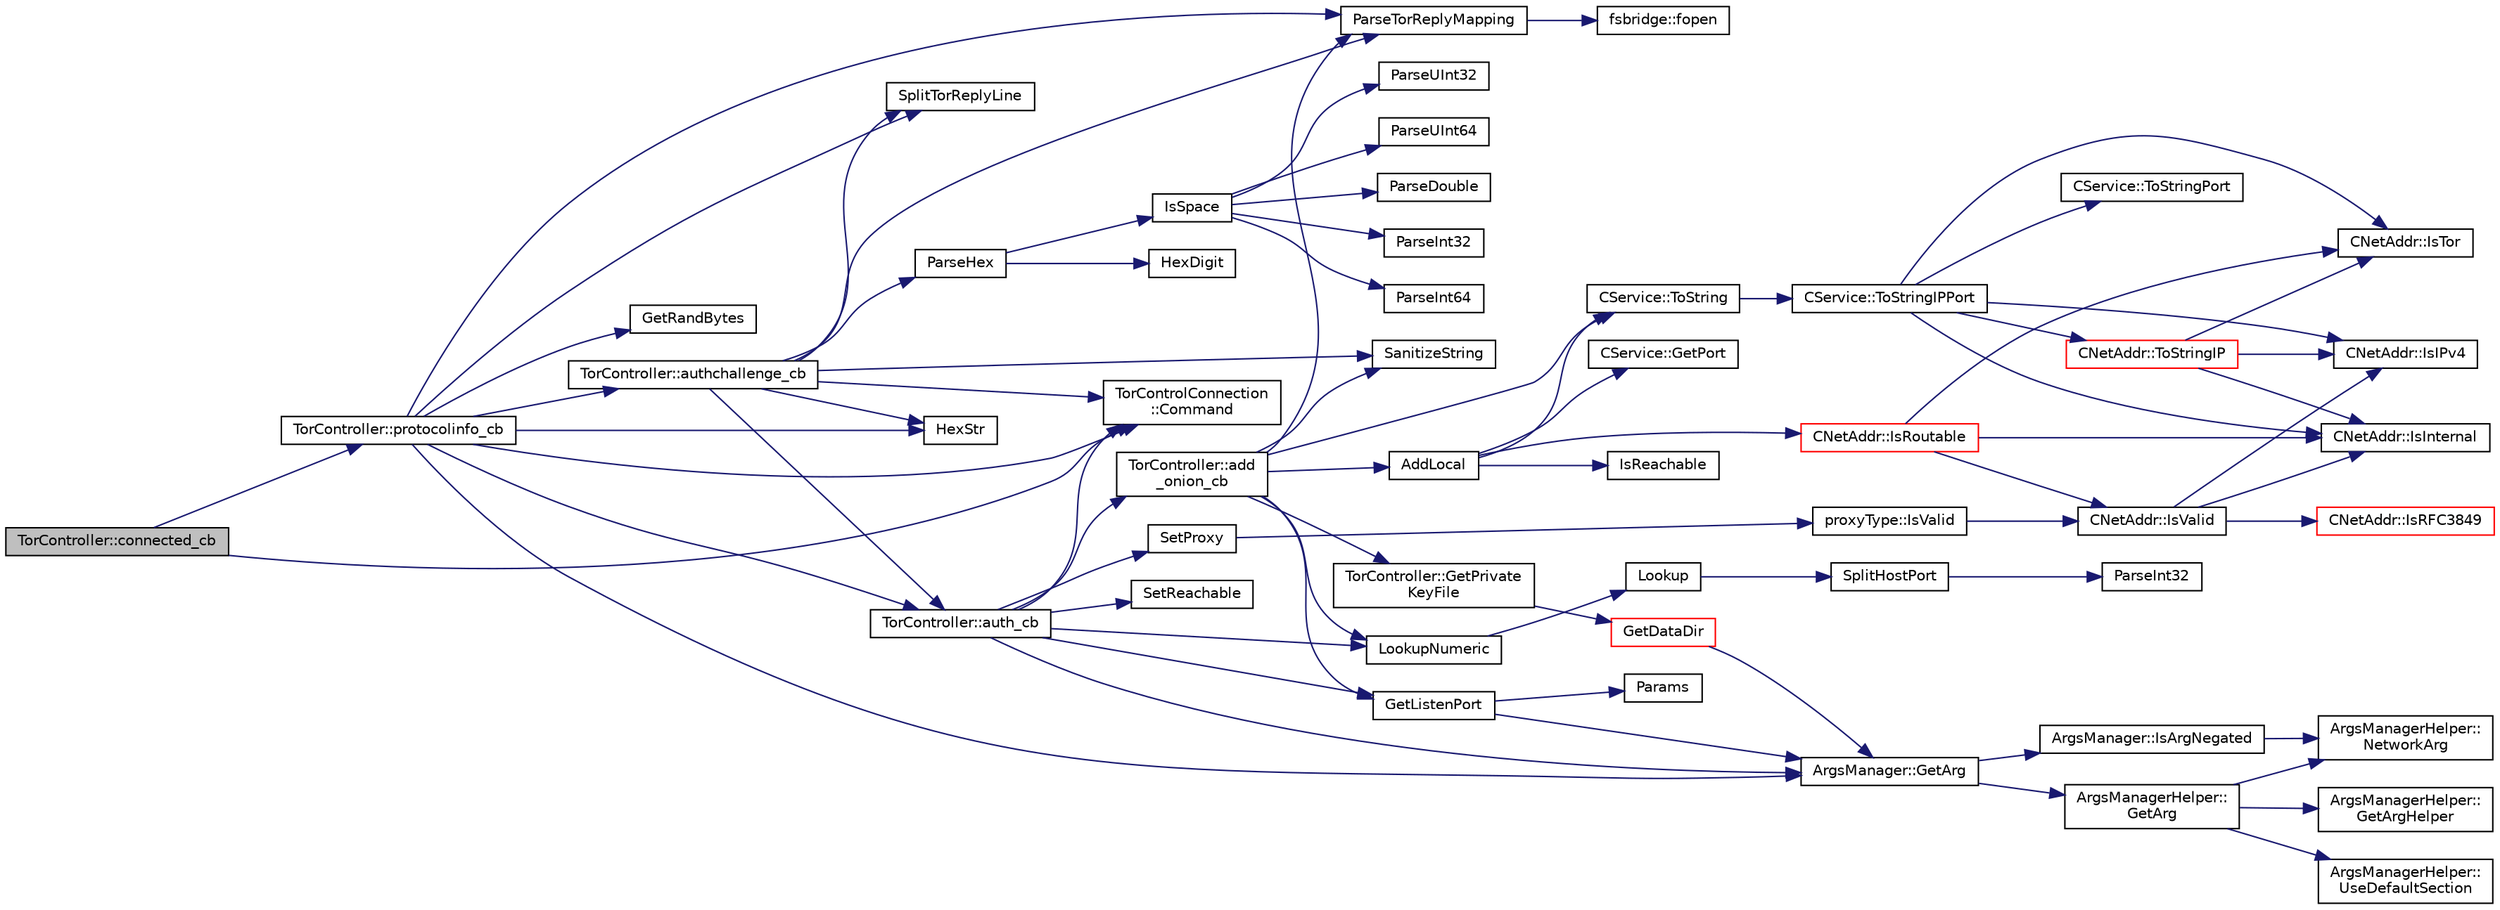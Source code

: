 digraph "TorController::connected_cb"
{
  edge [fontname="Helvetica",fontsize="10",labelfontname="Helvetica",labelfontsize="10"];
  node [fontname="Helvetica",fontsize="10",shape=record];
  rankdir="LR";
  Node1 [label="TorController::connected_cb",height=0.2,width=0.4,color="black", fillcolor="grey75", style="filled", fontcolor="black"];
  Node1 -> Node2 [color="midnightblue",fontsize="10",style="solid",fontname="Helvetica"];
  Node2 [label="TorControlConnection\l::Command",height=0.2,width=0.4,color="black", fillcolor="white", style="filled",URL="$class_tor_control_connection.html#a5d0292a1389bb0f78d15fe6c06a2baeb",tooltip="Send a command, register a handler for the reply. "];
  Node1 -> Node3 [color="midnightblue",fontsize="10",style="solid",fontname="Helvetica"];
  Node3 [label="TorController::protocolinfo_cb",height=0.2,width=0.4,color="black", fillcolor="white", style="filled",URL="$class_tor_controller.html#aee36fcd1cd60d7f4eb007d909894b1c3",tooltip="Callback for PROTOCOLINFO result. "];
  Node3 -> Node4 [color="midnightblue",fontsize="10",style="solid",fontname="Helvetica"];
  Node4 [label="SplitTorReplyLine",height=0.2,width=0.4,color="black", fillcolor="white", style="filled",URL="$torcontrol_8cpp.html#a3bcc380129e28cdd0d99f253477873b1"];
  Node3 -> Node5 [color="midnightblue",fontsize="10",style="solid",fontname="Helvetica"];
  Node5 [label="ParseTorReplyMapping",height=0.2,width=0.4,color="black", fillcolor="white", style="filled",URL="$torcontrol_8cpp.html#aef4e3c2281283409db7b0c878a6c2043",tooltip="Parse reply arguments in the form &#39;METHODS=COOKIE,SAFECOOKIE COOKIEFILE=\".../control_auth_cookie\"&#39;. "];
  Node5 -> Node6 [color="midnightblue",fontsize="10",style="solid",fontname="Helvetica"];
  Node6 [label="fsbridge::fopen",height=0.2,width=0.4,color="black", fillcolor="white", style="filled",URL="$namespacefsbridge.html#a19c84cec4ae9accfbc88a83e48f7ee92"];
  Node3 -> Node7 [color="midnightblue",fontsize="10",style="solid",fontname="Helvetica"];
  Node7 [label="ArgsManager::GetArg",height=0.2,width=0.4,color="black", fillcolor="white", style="filled",URL="$class_args_manager.html#a565c101a8d753ca2d71c7069a9d411c1",tooltip="Return string argument or default value. "];
  Node7 -> Node8 [color="midnightblue",fontsize="10",style="solid",fontname="Helvetica"];
  Node8 [label="ArgsManager::IsArgNegated",height=0.2,width=0.4,color="black", fillcolor="white", style="filled",URL="$class_args_manager.html#a279ccbf7bbe9de5dceb8c6bfd1736583",tooltip="Return true if the argument was originally passed as a negated option, i.e. "];
  Node8 -> Node9 [color="midnightblue",fontsize="10",style="solid",fontname="Helvetica"];
  Node9 [label="ArgsManagerHelper::\lNetworkArg",height=0.2,width=0.4,color="black", fillcolor="white", style="filled",URL="$class_args_manager_helper.html#a863ddbcfbd113cf88cf622a0a4e32c1d",tooltip="Convert regular argument into the network-specific setting. "];
  Node7 -> Node10 [color="midnightblue",fontsize="10",style="solid",fontname="Helvetica"];
  Node10 [label="ArgsManagerHelper::\lGetArg",height=0.2,width=0.4,color="black", fillcolor="white", style="filled",URL="$class_args_manager_helper.html#aa4f8f77dc468b29cffe50513c78a87cd"];
  Node10 -> Node11 [color="midnightblue",fontsize="10",style="solid",fontname="Helvetica"];
  Node11 [label="ArgsManagerHelper::\lGetArgHelper",height=0.2,width=0.4,color="black", fillcolor="white", style="filled",URL="$class_args_manager_helper.html#a1804a95992b4e10d04f0b92c53032b29",tooltip="Return true/false if an argument is set in a map, and also return the first (or last) of the possibly..."];
  Node10 -> Node9 [color="midnightblue",fontsize="10",style="solid",fontname="Helvetica"];
  Node10 -> Node12 [color="midnightblue",fontsize="10",style="solid",fontname="Helvetica"];
  Node12 [label="ArgsManagerHelper::\lUseDefaultSection",height=0.2,width=0.4,color="black", fillcolor="white", style="filled",URL="$class_args_manager_helper.html#a43f3488403e4f0433ade323e48008359",tooltip="Determine whether to use config settings in the default section, See also comments around ArgsManager..."];
  Node3 -> Node2 [color="midnightblue",fontsize="10",style="solid",fontname="Helvetica"];
  Node3 -> Node13 [color="midnightblue",fontsize="10",style="solid",fontname="Helvetica"];
  Node13 [label="TorController::auth_cb",height=0.2,width=0.4,color="black", fillcolor="white", style="filled",URL="$class_tor_controller.html#ae36bc33cb3088384517c68f71e9944ce",tooltip="Callback for AUTHENTICATE result. "];
  Node13 -> Node7 [color="midnightblue",fontsize="10",style="solid",fontname="Helvetica"];
  Node13 -> Node14 [color="midnightblue",fontsize="10",style="solid",fontname="Helvetica"];
  Node14 [label="LookupNumeric",height=0.2,width=0.4,color="black", fillcolor="white", style="filled",URL="$netbase_8cpp.html#a82f06e9cca43021fa1c4f234a7fe5e2a"];
  Node14 -> Node15 [color="midnightblue",fontsize="10",style="solid",fontname="Helvetica"];
  Node15 [label="Lookup",height=0.2,width=0.4,color="black", fillcolor="white", style="filled",URL="$netbase_8cpp.html#a56a2f4bcb9fb77b5efe358f804f642cc"];
  Node15 -> Node16 [color="midnightblue",fontsize="10",style="solid",fontname="Helvetica"];
  Node16 [label="SplitHostPort",height=0.2,width=0.4,color="black", fillcolor="white", style="filled",URL="$strencodings_8cpp.html#a1b1ce2ba1ffe40785e65ec3ad5a20e79"];
  Node16 -> Node17 [color="midnightblue",fontsize="10",style="solid",fontname="Helvetica"];
  Node17 [label="ParseInt32",height=0.2,width=0.4,color="black", fillcolor="white", style="filled",URL="$strencodings_8cpp.html#a880a215d9e931432b095084c756a49bb",tooltip="Convert string to signed 32-bit integer with strict parse error feedback. "];
  Node13 -> Node18 [color="midnightblue",fontsize="10",style="solid",fontname="Helvetica"];
  Node18 [label="SetProxy",height=0.2,width=0.4,color="black", fillcolor="white", style="filled",URL="$netbase_8cpp.html#afb67b4c7e1edb97af6f3edf4014491e9"];
  Node18 -> Node19 [color="midnightblue",fontsize="10",style="solid",fontname="Helvetica"];
  Node19 [label="proxyType::IsValid",height=0.2,width=0.4,color="black", fillcolor="white", style="filled",URL="$classproxy_type.html#a2d9ece3a71e623ae96475995beb53b2e"];
  Node19 -> Node20 [color="midnightblue",fontsize="10",style="solid",fontname="Helvetica"];
  Node20 [label="CNetAddr::IsValid",height=0.2,width=0.4,color="black", fillcolor="white", style="filled",URL="$class_c_net_addr.html#a52a1b506f07e5450057e12a8b5a7fbcd"];
  Node20 -> Node21 [color="midnightblue",fontsize="10",style="solid",fontname="Helvetica"];
  Node21 [label="CNetAddr::IsRFC3849",height=0.2,width=0.4,color="red", fillcolor="white", style="filled",URL="$class_c_net_addr.html#a639dff0ffea6ad930353784686def39b"];
  Node20 -> Node22 [color="midnightblue",fontsize="10",style="solid",fontname="Helvetica"];
  Node22 [label="CNetAddr::IsInternal",height=0.2,width=0.4,color="black", fillcolor="white", style="filled",URL="$class_c_net_addr.html#ab6a1988f734e2f0c4a67ebaefe8b01c8"];
  Node20 -> Node23 [color="midnightblue",fontsize="10",style="solid",fontname="Helvetica"];
  Node23 [label="CNetAddr::IsIPv4",height=0.2,width=0.4,color="black", fillcolor="white", style="filled",URL="$class_c_net_addr.html#a16ff4478f02f06f5a9a038a24d5da2f9"];
  Node13 -> Node24 [color="midnightblue",fontsize="10",style="solid",fontname="Helvetica"];
  Node24 [label="SetReachable",height=0.2,width=0.4,color="black", fillcolor="white", style="filled",URL="$net_8cpp.html#a88fcbb2797e33ab46f48251e4433746a",tooltip="Mark a network as reachable or unreachable (no automatic connects to it) "];
  Node13 -> Node2 [color="midnightblue",fontsize="10",style="solid",fontname="Helvetica"];
  Node13 -> Node25 [color="midnightblue",fontsize="10",style="solid",fontname="Helvetica"];
  Node25 [label="GetListenPort",height=0.2,width=0.4,color="black", fillcolor="white", style="filled",URL="$net_8cpp.html#af6d341a24d761a509fca026458cf2f72"];
  Node25 -> Node7 [color="midnightblue",fontsize="10",style="solid",fontname="Helvetica"];
  Node25 -> Node26 [color="midnightblue",fontsize="10",style="solid",fontname="Helvetica"];
  Node26 [label="Params",height=0.2,width=0.4,color="black", fillcolor="white", style="filled",URL="$chainparams_8cpp.html#ace5c5b706d71a324a417dd2db394fd4a",tooltip="Return the currently selected parameters. "];
  Node13 -> Node27 [color="midnightblue",fontsize="10",style="solid",fontname="Helvetica"];
  Node27 [label="TorController::add\l_onion_cb",height=0.2,width=0.4,color="black", fillcolor="white", style="filled",URL="$class_tor_controller.html#a78b762c14a006b2f509261a95963ff67",tooltip="Callback for ADD_ONION result. "];
  Node27 -> Node5 [color="midnightblue",fontsize="10",style="solid",fontname="Helvetica"];
  Node27 -> Node28 [color="midnightblue",fontsize="10",style="solid",fontname="Helvetica"];
  Node28 [label="SanitizeString",height=0.2,width=0.4,color="black", fillcolor="white", style="filled",URL="$strencodings_8cpp.html#aa179dc54b52ee4d555344dd5472ccb6b",tooltip="Remove unsafe chars. "];
  Node27 -> Node14 [color="midnightblue",fontsize="10",style="solid",fontname="Helvetica"];
  Node27 -> Node25 [color="midnightblue",fontsize="10",style="solid",fontname="Helvetica"];
  Node27 -> Node29 [color="midnightblue",fontsize="10",style="solid",fontname="Helvetica"];
  Node29 [label="CService::ToString",height=0.2,width=0.4,color="black", fillcolor="white", style="filled",URL="$class_c_service.html#a336f9848fe9364e260c76499be0351a5"];
  Node29 -> Node30 [color="midnightblue",fontsize="10",style="solid",fontname="Helvetica"];
  Node30 [label="CService::ToStringIPPort",height=0.2,width=0.4,color="black", fillcolor="white", style="filled",URL="$class_c_service.html#a39b82301356b0dfc2a92befc727b77be"];
  Node30 -> Node23 [color="midnightblue",fontsize="10",style="solid",fontname="Helvetica"];
  Node30 -> Node31 [color="midnightblue",fontsize="10",style="solid",fontname="Helvetica"];
  Node31 [label="CNetAddr::IsTor",height=0.2,width=0.4,color="black", fillcolor="white", style="filled",URL="$class_c_net_addr.html#a3fba9e0b18f531c0ed15794a30e8165d"];
  Node30 -> Node22 [color="midnightblue",fontsize="10",style="solid",fontname="Helvetica"];
  Node30 -> Node32 [color="midnightblue",fontsize="10",style="solid",fontname="Helvetica"];
  Node32 [label="CNetAddr::ToStringIP",height=0.2,width=0.4,color="red", fillcolor="white", style="filled",URL="$class_c_net_addr.html#a7ec845c27b63853fb0db08a4d154266f"];
  Node32 -> Node31 [color="midnightblue",fontsize="10",style="solid",fontname="Helvetica"];
  Node32 -> Node22 [color="midnightblue",fontsize="10",style="solid",fontname="Helvetica"];
  Node32 -> Node23 [color="midnightblue",fontsize="10",style="solid",fontname="Helvetica"];
  Node30 -> Node33 [color="midnightblue",fontsize="10",style="solid",fontname="Helvetica"];
  Node33 [label="CService::ToStringPort",height=0.2,width=0.4,color="black", fillcolor="white", style="filled",URL="$class_c_service.html#a1e0f0b98239a9097044695a9e439bb46"];
  Node27 -> Node34 [color="midnightblue",fontsize="10",style="solid",fontname="Helvetica"];
  Node34 [label="TorController::GetPrivate\lKeyFile",height=0.2,width=0.4,color="black", fillcolor="white", style="filled",URL="$class_tor_controller.html#a55913c25c46f3d6cd49acb173664c350",tooltip="Get name fo file to store private key in. "];
  Node34 -> Node35 [color="midnightblue",fontsize="10",style="solid",fontname="Helvetica"];
  Node35 [label="GetDataDir",height=0.2,width=0.4,color="red", fillcolor="white", style="filled",URL="$system_8cpp.html#a7ebe0bd091f7334aaead43904601e008"];
  Node35 -> Node7 [color="midnightblue",fontsize="10",style="solid",fontname="Helvetica"];
  Node27 -> Node36 [color="midnightblue",fontsize="10",style="solid",fontname="Helvetica"];
  Node36 [label="AddLocal",height=0.2,width=0.4,color="black", fillcolor="white", style="filled",URL="$net_8cpp.html#abb92a02eecc581e8927c8a6e31968645"];
  Node36 -> Node37 [color="midnightblue",fontsize="10",style="solid",fontname="Helvetica"];
  Node37 [label="CNetAddr::IsRoutable",height=0.2,width=0.4,color="red", fillcolor="white", style="filled",URL="$class_c_net_addr.html#a35131b2792434d1c9a860c583b610ab6"];
  Node37 -> Node20 [color="midnightblue",fontsize="10",style="solid",fontname="Helvetica"];
  Node37 -> Node31 [color="midnightblue",fontsize="10",style="solid",fontname="Helvetica"];
  Node37 -> Node22 [color="midnightblue",fontsize="10",style="solid",fontname="Helvetica"];
  Node36 -> Node38 [color="midnightblue",fontsize="10",style="solid",fontname="Helvetica"];
  Node38 [label="IsReachable",height=0.2,width=0.4,color="black", fillcolor="white", style="filled",URL="$net_8cpp.html#af6de8e47b01a96206402ddef734114f2"];
  Node36 -> Node29 [color="midnightblue",fontsize="10",style="solid",fontname="Helvetica"];
  Node36 -> Node39 [color="midnightblue",fontsize="10",style="solid",fontname="Helvetica"];
  Node39 [label="CService::GetPort",height=0.2,width=0.4,color="black", fillcolor="white", style="filled",URL="$class_c_service.html#a49df6ecaf59be814632c4d7755f26637"];
  Node3 -> Node40 [color="midnightblue",fontsize="10",style="solid",fontname="Helvetica"];
  Node40 [label="GetRandBytes",height=0.2,width=0.4,color="black", fillcolor="white", style="filled",URL="$random_8cpp.html#a6ee67373bce34cf387d83c86b438ff84",tooltip="Overall design of the RNG and entropy sources. "];
  Node3 -> Node41 [color="midnightblue",fontsize="10",style="solid",fontname="Helvetica"];
  Node41 [label="HexStr",height=0.2,width=0.4,color="black", fillcolor="white", style="filled",URL="$strencodings_8h.html#af003e10d5d34c3271ca57ec79059a5ae"];
  Node3 -> Node42 [color="midnightblue",fontsize="10",style="solid",fontname="Helvetica"];
  Node42 [label="TorController::authchallenge_cb",height=0.2,width=0.4,color="black", fillcolor="white", style="filled",URL="$class_tor_controller.html#a86f1396b9f242183ffe777e0951eb997",tooltip="Callback for AUTHCHALLENGE result. "];
  Node42 -> Node4 [color="midnightblue",fontsize="10",style="solid",fontname="Helvetica"];
  Node42 -> Node5 [color="midnightblue",fontsize="10",style="solid",fontname="Helvetica"];
  Node42 -> Node28 [color="midnightblue",fontsize="10",style="solid",fontname="Helvetica"];
  Node42 -> Node43 [color="midnightblue",fontsize="10",style="solid",fontname="Helvetica"];
  Node43 [label="ParseHex",height=0.2,width=0.4,color="black", fillcolor="white", style="filled",URL="$strencodings_8cpp.html#a5a787187ddd5c52baae692350ec5a2cb"];
  Node43 -> Node44 [color="midnightblue",fontsize="10",style="solid",fontname="Helvetica"];
  Node44 [label="IsSpace",height=0.2,width=0.4,color="black", fillcolor="white", style="filled",URL="$strencodings_8h.html#aa30de1eac29287732050df7168cde03a",tooltip="Tests if the given character is a whitespace character. "];
  Node44 -> Node45 [color="midnightblue",fontsize="10",style="solid",fontname="Helvetica"];
  Node45 [label="ParseInt32",height=0.2,width=0.4,color="black", fillcolor="white", style="filled",URL="$strencodings_8h.html#a28581aab6ddb04da2c69bd0f0ffee6ae",tooltip="Convert string to signed 32-bit integer with strict parse error feedback. "];
  Node44 -> Node46 [color="midnightblue",fontsize="10",style="solid",fontname="Helvetica"];
  Node46 [label="ParseInt64",height=0.2,width=0.4,color="black", fillcolor="white", style="filled",URL="$strencodings_8h.html#a7598ac1ae52f69abe5f103fc6e4c9bd9",tooltip="Convert string to signed 64-bit integer with strict parse error feedback. "];
  Node44 -> Node47 [color="midnightblue",fontsize="10",style="solid",fontname="Helvetica"];
  Node47 [label="ParseUInt32",height=0.2,width=0.4,color="black", fillcolor="white", style="filled",URL="$strencodings_8h.html#ad4cd67d1bc9cc91801e9c22a0bd94ca7",tooltip="Convert decimal string to unsigned 32-bit integer with strict parse error feedback. "];
  Node44 -> Node48 [color="midnightblue",fontsize="10",style="solid",fontname="Helvetica"];
  Node48 [label="ParseUInt64",height=0.2,width=0.4,color="black", fillcolor="white", style="filled",URL="$strencodings_8h.html#ab721ae646504bb11a2ac467cc9013659",tooltip="Convert decimal string to unsigned 64-bit integer with strict parse error feedback. "];
  Node44 -> Node49 [color="midnightblue",fontsize="10",style="solid",fontname="Helvetica"];
  Node49 [label="ParseDouble",height=0.2,width=0.4,color="black", fillcolor="white", style="filled",URL="$strencodings_8h.html#ab126210409626dcb61aeb0e4300a8a46",tooltip="Convert string to double with strict parse error feedback. "];
  Node43 -> Node50 [color="midnightblue",fontsize="10",style="solid",fontname="Helvetica"];
  Node50 [label="HexDigit",height=0.2,width=0.4,color="black", fillcolor="white", style="filled",URL="$strencodings_8cpp.html#aa59e8a8c5a39cb5041f93bb95dd02119"];
  Node42 -> Node41 [color="midnightblue",fontsize="10",style="solid",fontname="Helvetica"];
  Node42 -> Node2 [color="midnightblue",fontsize="10",style="solid",fontname="Helvetica"];
  Node42 -> Node13 [color="midnightblue",fontsize="10",style="solid",fontname="Helvetica"];
}

